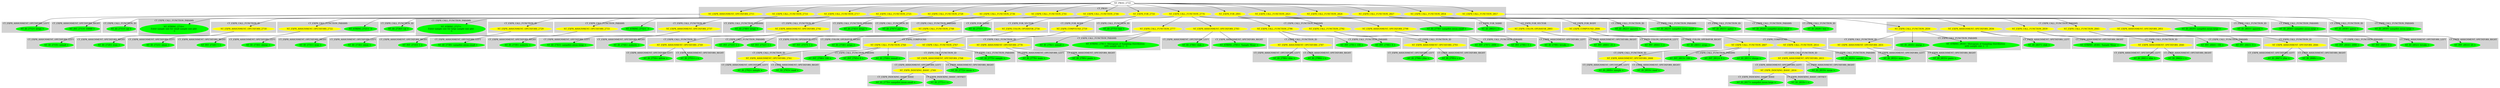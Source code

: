 digraph {

subgraph cluster0 {
 node [style=filled,color=white];
 style=filled;
 color=lightgrey;
 label = "CT_PROG";

"NT_EXPR_ASSIGNMENT_OPETATORS_2711"
 [fillcolor = yellow]
"NT_EXPR_CALL_FUNCTION_2714"
 [fillcolor = yellow]
"NT_EXPR_CALL_FUNCTION_2717"
 [fillcolor = yellow]
"NT_EXPR_CALL_FUNCTION_2725"
 [fillcolor = yellow]
"NT_EXPR_CALL_FUNCTION_2728"
 [fillcolor = yellow]
"NT_EXPR_CALL_FUNCTION_2736"
 [fillcolor = yellow]
"NT_EXPR_CALL_FUNCTION_2741"
 [fillcolor = yellow]
"NT_EXPR_CALL_FUNCTION_2746"
 [fillcolor = yellow]
"NT_EXPR_FOR_2754"
 [fillcolor = yellow]
"NT_EXPR_CALL_FUNCTION_2774"
 [fillcolor = yellow]
"NT_EXPR_FOR_2801"
 [fillcolor = yellow]
"NT_EXPR_CALL_FUNCTION_2821"
 [fillcolor = yellow]
"NT_EXPR_CALL_FUNCTION_2824"
 [fillcolor = yellow]
"NT_EXPR_CALL_FUNCTION_2827"
 [fillcolor = yellow]
"NT_EXPR_CALL_FUNCTION_2854"
 [fillcolor = yellow]
"NT_EXPR_CALL_FUNCTION_2857"
 [fillcolor = yellow]
}
"NT_PROG_2710"->"NT_EXPR_ASSIGNMENT_OPETATORS_2711"
subgraph cluster1 {
 node [style=filled,color=white];
 style=filled;
 color=lightgrey;
 label = "CT_EXPR_ASSIGNMENT_OPETATORS_LEFT";

"NT_ID_2712< nreps >"
 [fillcolor = green]
}
subgraph cluster2 {
 node [style=filled,color=white];
 style=filled;
 color=lightgrey;
 label = "CT_EXPR_ASSIGNMENT_OPETATORS_RIGHT";

"NT_INT_2713< 10000 >"
 [fillcolor = green]
}
"NT_EXPR_ASSIGNMENT_OPETATORS_2711"->"NT_ID_2712< nreps >"
"NT_EXPR_ASSIGNMENT_OPETATORS_2711"->"NT_INT_2713< 10000 >"
"NT_PROG_2710"->"NT_EXPR_CALL_FUNCTION_2714"
subgraph cluster3 {
 node [style=filled,color=white];
 style=filled;
 color=lightgrey;
 label = "CT_EXPR_CALL_FUNCTION_ID";

"NT_ID_2715< cat >"
 [fillcolor = green]
}
subgraph cluster4 {
 node [style=filled,color=white];
 style=filled;
 color=lightgrey;
 label = "CT_EXPR_CALL_FUNCTION_PARAMS";

"NT_STRING_2716< \nEnter sample size for small sample size plot \n >"
 [fillcolor = green]
}
"NT_EXPR_CALL_FUNCTION_2714"->"NT_ID_2715< cat >"
"NT_EXPR_CALL_FUNCTION_2714"->"NT_STRING_2716< \nEnter sample size for small sample size plot \n >"
"NT_PROG_2710"->"NT_EXPR_CALL_FUNCTION_2717"
subgraph cluster5 {
 node [style=filled,color=white];
 style=filled;
 color=lightgrey;
 label = "CT_EXPR_CALL_FUNCTION_ID";

"NT_EXPR_ASSIGNMENT_OPETATORS_2718"
 [fillcolor = yellow]
}
subgraph cluster6 {
 node [style=filled,color=white];
 style=filled;
 color=lightgrey;
 label = "CT_EXPR_CALL_FUNCTION_PARAMS";

"NT_STRING_2721<  >"
 [fillcolor = green]
"NT_EXPR_ASSIGNMENT_OPETATORS_2722"
 [fillcolor = yellow]
}
"NT_EXPR_CALL_FUNCTION_2717"->"NT_EXPR_ASSIGNMENT_OPETATORS_2718"
subgraph cluster7 {
 node [style=filled,color=white];
 style=filled;
 color=lightgrey;
 label = "CT_EXPR_ASSIGNMENT_OPETATORS_LEFT";

"NT_ID_2719< nsmall >"
 [fillcolor = green]
}
subgraph cluster8 {
 node [style=filled,color=white];
 style=filled;
 color=lightgrey;
 label = "CT_EXPR_ASSIGNMENT_OPETATORS_RIGHT";

"NT_ID_2720< scan >"
 [fillcolor = green]
}
"NT_EXPR_ASSIGNMENT_OPETATORS_2718"->"NT_ID_2719< nsmall >"
"NT_EXPR_ASSIGNMENT_OPETATORS_2718"->"NT_ID_2720< scan >"
"NT_EXPR_CALL_FUNCTION_2717"->"NT_STRING_2721<  >"
"NT_EXPR_CALL_FUNCTION_2717"->"NT_EXPR_ASSIGNMENT_OPETATORS_2722"
subgraph cluster9 {
 node [style=filled,color=white];
 style=filled;
 color=lightgrey;
 label = "CT_EXPR_ASSIGNMENT_OPETATORS_LEFT";

"NT_ID_2723< nmax >"
 [fillcolor = green]
}
subgraph cluster10 {
 node [style=filled,color=white];
 style=filled;
 color=lightgrey;
 label = "CT_EXPR_ASSIGNMENT_OPETATORS_RIGHT";

"NT_INT_2724< 1 >"
 [fillcolor = green]
}
"NT_EXPR_ASSIGNMENT_OPETATORS_2722"->"NT_ID_2723< nmax >"
"NT_EXPR_ASSIGNMENT_OPETATORS_2722"->"NT_INT_2724< 1 >"
"NT_PROG_2710"->"NT_EXPR_CALL_FUNCTION_2725"
subgraph cluster11 {
 node [style=filled,color=white];
 style=filled;
 color=lightgrey;
 label = "CT_EXPR_CALL_FUNCTION_ID";

"NT_ID_2726< cat >"
 [fillcolor = green]
}
subgraph cluster12 {
 node [style=filled,color=white];
 style=filled;
 color=lightgrey;
 label = "CT_EXPR_CALL_FUNCTION_PARAMS";

"NT_STRING_2727< \nEnter sample size for large sample size plot \n >"
 [fillcolor = green]
}
"NT_EXPR_CALL_FUNCTION_2725"->"NT_ID_2726< cat >"
"NT_EXPR_CALL_FUNCTION_2725"->"NT_STRING_2727< \nEnter sample size for large sample size plot \n >"
"NT_PROG_2710"->"NT_EXPR_CALL_FUNCTION_2728"
subgraph cluster13 {
 node [style=filled,color=white];
 style=filled;
 color=lightgrey;
 label = "CT_EXPR_CALL_FUNCTION_ID";

"NT_EXPR_ASSIGNMENT_OPETATORS_2729"
 [fillcolor = yellow]
}
subgraph cluster14 {
 node [style=filled,color=white];
 style=filled;
 color=lightgrey;
 label = "CT_EXPR_CALL_FUNCTION_PARAMS";

"NT_STRING_2732<  >"
 [fillcolor = green]
"NT_EXPR_ASSIGNMENT_OPETATORS_2733"
 [fillcolor = yellow]
}
"NT_EXPR_CALL_FUNCTION_2728"->"NT_EXPR_ASSIGNMENT_OPETATORS_2729"
subgraph cluster15 {
 node [style=filled,color=white];
 style=filled;
 color=lightgrey;
 label = "CT_EXPR_ASSIGNMENT_OPETATORS_LEFT";

"NT_ID_2730< nlarge >"
 [fillcolor = green]
}
subgraph cluster16 {
 node [style=filled,color=white];
 style=filled;
 color=lightgrey;
 label = "CT_EXPR_ASSIGNMENT_OPETATORS_RIGHT";

"NT_ID_2731< scan >"
 [fillcolor = green]
}
"NT_EXPR_ASSIGNMENT_OPETATORS_2729"->"NT_ID_2730< nlarge >"
"NT_EXPR_ASSIGNMENT_OPETATORS_2729"->"NT_ID_2731< scan >"
"NT_EXPR_CALL_FUNCTION_2728"->"NT_STRING_2732<  >"
"NT_EXPR_CALL_FUNCTION_2728"->"NT_EXPR_ASSIGNMENT_OPETATORS_2733"
subgraph cluster17 {
 node [style=filled,color=white];
 style=filled;
 color=lightgrey;
 label = "CT_EXPR_ASSIGNMENT_OPETATORS_LEFT";

"NT_ID_2734< nmax >"
 [fillcolor = green]
}
subgraph cluster18 {
 node [style=filled,color=white];
 style=filled;
 color=lightgrey;
 label = "CT_EXPR_ASSIGNMENT_OPETATORS_RIGHT";

"NT_INT_2735< 1 >"
 [fillcolor = green]
}
"NT_EXPR_ASSIGNMENT_OPETATORS_2733"->"NT_ID_2734< nmax >"
"NT_EXPR_ASSIGNMENT_OPETATORS_2733"->"NT_INT_2735< 1 >"
"NT_PROG_2710"->"NT_EXPR_CALL_FUNCTION_2736"
subgraph cluster19 {
 node [style=filled,color=white];
 style=filled;
 color=lightgrey;
 label = "CT_EXPR_CALL_FUNCTION_ID";

"NT_EXPR_ASSIGNMENT_OPETATORS_2737"
 [fillcolor = yellow]
}
subgraph cluster20 {
 node [style=filled,color=white];
 style=filled;
 color=lightgrey;
 label = "CT_EXPR_CALL_FUNCTION_PARAMS";

"NT_ID_2740< nreps >"
 [fillcolor = green]
}
"NT_EXPR_CALL_FUNCTION_2736"->"NT_EXPR_ASSIGNMENT_OPETATORS_2737"
subgraph cluster21 {
 node [style=filled,color=white];
 style=filled;
 color=lightgrey;
 label = "CT_EXPR_ASSIGNMENT_OPETATORS_LEFT";

"NT_ID_2738< sampdist.mean.small >"
 [fillcolor = green]
}
subgraph cluster22 {
 node [style=filled,color=white];
 style=filled;
 color=lightgrey;
 label = "CT_EXPR_ASSIGNMENT_OPETATORS_RIGHT";

"NT_ID_2739< numeric >"
 [fillcolor = green]
}
"NT_EXPR_ASSIGNMENT_OPETATORS_2737"->"NT_ID_2738< sampdist.mean.small >"
"NT_EXPR_ASSIGNMENT_OPETATORS_2737"->"NT_ID_2739< numeric >"
"NT_EXPR_CALL_FUNCTION_2736"->"NT_ID_2740< nreps >"
"NT_PROG_2710"->"NT_EXPR_CALL_FUNCTION_2741"
subgraph cluster23 {
 node [style=filled,color=white];
 style=filled;
 color=lightgrey;
 label = "CT_EXPR_CALL_FUNCTION_ID";

"NT_EXPR_ASSIGNMENT_OPETATORS_2742"
 [fillcolor = yellow]
}
subgraph cluster24 {
 node [style=filled,color=white];
 style=filled;
 color=lightgrey;
 label = "CT_EXPR_CALL_FUNCTION_PARAMS";

"NT_ID_2745< nreps >"
 [fillcolor = green]
}
"NT_EXPR_CALL_FUNCTION_2741"->"NT_EXPR_ASSIGNMENT_OPETATORS_2742"
subgraph cluster25 {
 node [style=filled,color=white];
 style=filled;
 color=lightgrey;
 label = "CT_EXPR_ASSIGNMENT_OPETATORS_LEFT";

"NT_ID_2743< sampdist.mean.large >"
 [fillcolor = green]
}
subgraph cluster26 {
 node [style=filled,color=white];
 style=filled;
 color=lightgrey;
 label = "CT_EXPR_ASSIGNMENT_OPETATORS_RIGHT";

"NT_ID_2744< numeric >"
 [fillcolor = green]
}
"NT_EXPR_ASSIGNMENT_OPETATORS_2742"->"NT_ID_2743< sampdist.mean.large >"
"NT_EXPR_ASSIGNMENT_OPETATORS_2742"->"NT_ID_2744< numeric >"
"NT_EXPR_CALL_FUNCTION_2741"->"NT_ID_2745< nreps >"
"NT_PROG_2710"->"NT_EXPR_CALL_FUNCTION_2746"
subgraph cluster27 {
 node [style=filled,color=white];
 style=filled;
 color=lightgrey;
 label = "CT_EXPR_CALL_FUNCTION_ID";

"NT_ID_2747< par >"
 [fillcolor = green]
}
subgraph cluster28 {
 node [style=filled,color=white];
 style=filled;
 color=lightgrey;
 label = "CT_EXPR_CALL_FUNCTION_PARAMS";

"NT_EXPR_CALL_FUNCTION_2748"
 [fillcolor = yellow]
}
"NT_EXPR_CALL_FUNCTION_2746"->"NT_ID_2747< par >"
"NT_EXPR_CALL_FUNCTION_2746"->"NT_EXPR_CALL_FUNCTION_2748"
subgraph cluster29 {
 node [style=filled,color=white];
 style=filled;
 color=lightgrey;
 label = "CT_EXPR_CALL_FUNCTION_ID";

"NT_EXPR_ASSIGNMENT_OPETATORS_2749"
 [fillcolor = yellow]
}
subgraph cluster30 {
 node [style=filled,color=white];
 style=filled;
 color=lightgrey;
 label = "CT_EXPR_CALL_FUNCTION_PARAMS";

"NT_INT_2752< 2 >"
 [fillcolor = green]
"NT_INT_2753< 2 >"
 [fillcolor = green]
}
"NT_EXPR_CALL_FUNCTION_2748"->"NT_EXPR_ASSIGNMENT_OPETATORS_2749"
subgraph cluster31 {
 node [style=filled,color=white];
 style=filled;
 color=lightgrey;
 label = "CT_EXPR_ASSIGNMENT_OPETATORS_LEFT";

"NT_ID_2750< mfrow >"
 [fillcolor = green]
}
subgraph cluster32 {
 node [style=filled,color=white];
 style=filled;
 color=lightgrey;
 label = "CT_EXPR_ASSIGNMENT_OPETATORS_RIGHT";

"NT_ID_2751< c >"
 [fillcolor = green]
}
"NT_EXPR_ASSIGNMENT_OPETATORS_2749"->"NT_ID_2750< mfrow >"
"NT_EXPR_ASSIGNMENT_OPETATORS_2749"->"NT_ID_2751< c >"
"NT_EXPR_CALL_FUNCTION_2748"->"NT_INT_2752< 2 >"
"NT_EXPR_CALL_FUNCTION_2748"->"NT_INT_2753< 2 >"
"NT_PROG_2710"->"NT_EXPR_FOR_2754"
subgraph cluster33 {
 node [style=filled,color=white];
 style=filled;
 color=lightgrey;
 label = "CT_EXPR_FOR_NAME";

"NT_ID_2755< i >"
 [fillcolor = green]
}
subgraph cluster34 {
 node [style=filled,color=white];
 style=filled;
 color=lightgrey;
 label = "CT_EXPR_FOR_VECTOR";

"NT_EXPR_COLON_OPERATOR_2756"
 [fillcolor = yellow]
}
subgraph cluster35 {
 node [style=filled,color=white];
 style=filled;
 color=lightgrey;
 label = "CT_EXPR_FOR_BODY";

"NT_EXPR_COMPOUND_2759"
 [fillcolor = yellow]
}
"NT_EXPR_FOR_2754"->"NT_ID_2755< i >"
"NT_EXPR_FOR_2754"->"NT_EXPR_COLON_OPERATOR_2756"
subgraph cluster36 {
 node [style=filled,color=white];
 style=filled;
 color=lightgrey;
 label = "CT_EXPR_COLON_OPERATOR_LEFT";

"NT_INT_2757< 1 >"
 [fillcolor = green]
}
subgraph cluster37 {
 node [style=filled,color=white];
 style=filled;
 color=lightgrey;
 label = "CT_EXPR_COLON_OPERATOR_RIGHT";

"NT_ID_2758< nreps >"
 [fillcolor = green]
}
"NT_EXPR_COLON_OPERATOR_2756"->"NT_INT_2757< 1 >"
"NT_EXPR_COLON_OPERATOR_2756"->"NT_ID_2758< nreps >"
"NT_EXPR_FOR_2754"->"NT_EXPR_COMPOUND_2759"
subgraph cluster38 {
 node [style=filled,color=white];
 style=filled;
 color=lightgrey;
 label = "CT_EXPR_COMPOUND";

"NT_EXPR_CALL_FUNCTION_2760"
 [fillcolor = yellow]
"NT_EXPR_CALL_FUNCTION_2767"
 [fillcolor = yellow]
}
"NT_EXPR_COMPOUND_2759"->"NT_EXPR_CALL_FUNCTION_2760"
subgraph cluster39 {
 node [style=filled,color=white];
 style=filled;
 color=lightgrey;
 label = "CT_EXPR_CALL_FUNCTION_ID";

"NT_EXPR_ASSIGNMENT_OPETATORS_2761"
 [fillcolor = yellow]
}
subgraph cluster40 {
 node [style=filled,color=white];
 style=filled;
 color=lightgrey;
 label = "CT_EXPR_CALL_FUNCTION_PARAMS";

"NT_ID_2764< nsmall >"
 [fillcolor = green]
"NT_INT_2765< 0 >"
 [fillcolor = green]
"NT_INT_2766< 100 >"
 [fillcolor = green]
}
"NT_EXPR_CALL_FUNCTION_2760"->"NT_EXPR_ASSIGNMENT_OPETATORS_2761"
subgraph cluster41 {
 node [style=filled,color=white];
 style=filled;
 color=lightgrey;
 label = "CT_EXPR_ASSIGNMENT_OPETATORS_LEFT";

"NT_ID_2762< sample >"
 [fillcolor = green]
}
subgraph cluster42 {
 node [style=filled,color=white];
 style=filled;
 color=lightgrey;
 label = "CT_EXPR_ASSIGNMENT_OPETATORS_RIGHT";

"NT_ID_2763< runif >"
 [fillcolor = green]
}
"NT_EXPR_ASSIGNMENT_OPETATORS_2761"->"NT_ID_2762< sample >"
"NT_EXPR_ASSIGNMENT_OPETATORS_2761"->"NT_ID_2763< runif >"
"NT_EXPR_CALL_FUNCTION_2760"->"NT_ID_2764< nsmall >"
"NT_EXPR_CALL_FUNCTION_2760"->"NT_INT_2765< 0 >"
"NT_EXPR_CALL_FUNCTION_2760"->"NT_INT_2766< 100 >"
"NT_EXPR_COMPOUND_2759"->"NT_EXPR_CALL_FUNCTION_2767"
subgraph cluster43 {
 node [style=filled,color=white];
 style=filled;
 color=lightgrey;
 label = "CT_EXPR_CALL_FUNCTION_ID";

"NT_EXPR_ASSIGNMENT_OPETATORS_2768"
 [fillcolor = yellow]
}
subgraph cluster44 {
 node [style=filled,color=white];
 style=filled;
 color=lightgrey;
 label = "CT_EXPR_CALL_FUNCTION_PARAMS";

"NT_ID_2773< sample >"
 [fillcolor = green]
}
"NT_EXPR_CALL_FUNCTION_2767"->"NT_EXPR_ASSIGNMENT_OPETATORS_2768"
subgraph cluster45 {
 node [style=filled,color=white];
 style=filled;
 color=lightgrey;
 label = "CT_EXPR_ASSIGNMENT_OPETATORS_LEFT";

"NT_EXPR_INDEXING_BASIC_2769"
 [fillcolor = yellow]
}
subgraph cluster46 {
 node [style=filled,color=white];
 style=filled;
 color=lightgrey;
 label = "CT_EXPR_ASSIGNMENT_OPETATORS_RIGHT";

"NT_ID_2772< mean >"
 [fillcolor = green]
}
"NT_EXPR_ASSIGNMENT_OPETATORS_2768"->"NT_EXPR_INDEXING_BASIC_2769"
subgraph cluster47 {
 node [style=filled,color=white];
 style=filled;
 color=lightgrey;
 label = "CT_EXPR_INDEXING_BASIC_BASE";

"NT_ID_2770< sampdist.mean.small >"
 [fillcolor = green]}
subgraph cluster48 {
 node [style=filled,color=white];
 style=filled;
 color=lightgrey;
 label = "CT_EXPR_INDEXING_BASIC_OFFSET";

"NT_ID_2771< i >"
 [fillcolor = green]}
"NT_EXPR_INDEXING_BASIC_2769"->"NT_ID_2770< sampdist.mean.small >"
"NT_EXPR_INDEXING_BASIC_2769"->"NT_ID_2771< i >"
"NT_EXPR_ASSIGNMENT_OPETATORS_2768"->"NT_ID_2772< mean >"
"NT_EXPR_CALL_FUNCTION_2767"->"NT_ID_2773< sample >"
"NT_PROG_2710"->"NT_EXPR_CALL_FUNCTION_2774"
subgraph cluster49 {
 node [style=filled,color=white];
 style=filled;
 color=lightgrey;
 label = "CT_EXPR_CALL_FUNCTION_ID";

"NT_ID_2775< hist >"
 [fillcolor = green]
}
subgraph cluster50 {
 node [style=filled,color=white];
 style=filled;
 color=lightgrey;
 label = "CT_EXPR_CALL_FUNCTION_PARAMS";

"NT_ID_2776< sampdist.mean.small >"
 [fillcolor = green]
"NT_EXPR_CALL_FUNCTION_2777"
 [fillcolor = yellow]
"NT_EXPR_ASSIGNMENT_OPETATORS_2783"
 [fillcolor = yellow]
"NT_EXPR_CALL_FUNCTION_2786"
 [fillcolor = yellow]
"NT_EXPR_CALL_FUNCTION_2792"
 [fillcolor = yellow]
"NT_EXPR_ASSIGNMENT_OPETATORS_2798"
 [fillcolor = yellow]
}
"NT_EXPR_CALL_FUNCTION_2774"->"NT_ID_2775< hist >"
"NT_EXPR_CALL_FUNCTION_2774"->"NT_ID_2776< sampdist.mean.small >"
"NT_EXPR_CALL_FUNCTION_2774"->"NT_EXPR_CALL_FUNCTION_2777"
subgraph cluster51 {
 node [style=filled,color=white];
 style=filled;
 color=lightgrey;
 label = "CT_EXPR_CALL_FUNCTION_ID";

"NT_EXPR_ASSIGNMENT_OPETATORS_2778"
 [fillcolor = yellow]
}
subgraph cluster52 {
 node [style=filled,color=white];
 style=filled;
 color=lightgrey;
 label = "CT_EXPR_CALL_FUNCTION_PARAMS";

"NT_STRING_2781< 'Histogram of Sampling Distribution \n with sample size = ' >"
 [fillcolor = green]
"NT_ID_2782< nsmall >"
 [fillcolor = green]
}
"NT_EXPR_CALL_FUNCTION_2777"->"NT_EXPR_ASSIGNMENT_OPETATORS_2778"
subgraph cluster53 {
 node [style=filled,color=white];
 style=filled;
 color=lightgrey;
 label = "CT_EXPR_ASSIGNMENT_OPETATORS_LEFT";

"NT_ID_2779< main >"
 [fillcolor = green]
}
subgraph cluster54 {
 node [style=filled,color=white];
 style=filled;
 color=lightgrey;
 label = "CT_EXPR_ASSIGNMENT_OPETATORS_RIGHT";

"NT_ID_2780< paste >"
 [fillcolor = green]
}
"NT_EXPR_ASSIGNMENT_OPETATORS_2778"->"NT_ID_2779< main >"
"NT_EXPR_ASSIGNMENT_OPETATORS_2778"->"NT_ID_2780< paste >"
"NT_EXPR_CALL_FUNCTION_2777"->"NT_STRING_2781< 'Histogram of Sampling Distribution \n with sample size = ' >"
"NT_EXPR_CALL_FUNCTION_2777"->"NT_ID_2782< nsmall >"
"NT_EXPR_CALL_FUNCTION_2774"->"NT_EXPR_ASSIGNMENT_OPETATORS_2783"
subgraph cluster55 {
 node [style=filled,color=white];
 style=filled;
 color=lightgrey;
 label = "CT_EXPR_ASSIGNMENT_OPETATORS_LEFT";

"NT_ID_2784< xlab >"
 [fillcolor = green]
}
subgraph cluster56 {
 node [style=filled,color=white];
 style=filled;
 color=lightgrey;
 label = "CT_EXPR_ASSIGNMENT_OPETATORS_RIGHT";

"NT_STRING_2785< 'Sample Mean' >"
 [fillcolor = green]
}
"NT_EXPR_ASSIGNMENT_OPETATORS_2783"->"NT_ID_2784< xlab >"
"NT_EXPR_ASSIGNMENT_OPETATORS_2783"->"NT_STRING_2785< 'Sample Mean' >"
"NT_EXPR_CALL_FUNCTION_2774"->"NT_EXPR_CALL_FUNCTION_2786"
subgraph cluster57 {
 node [style=filled,color=white];
 style=filled;
 color=lightgrey;
 label = "CT_EXPR_CALL_FUNCTION_ID";

"NT_EXPR_ASSIGNMENT_OPETATORS_2787"
 [fillcolor = yellow]
}
subgraph cluster58 {
 node [style=filled,color=white];
 style=filled;
 color=lightgrey;
 label = "CT_EXPR_CALL_FUNCTION_PARAMS";

"NT_INT_2790< 0 >"
 [fillcolor = green]
"NT_INT_2791< 100 >"
 [fillcolor = green]
}
"NT_EXPR_CALL_FUNCTION_2786"->"NT_EXPR_ASSIGNMENT_OPETATORS_2787"
subgraph cluster59 {
 node [style=filled,color=white];
 style=filled;
 color=lightgrey;
 label = "CT_EXPR_ASSIGNMENT_OPETATORS_LEFT";

"NT_ID_2788< xlim >"
 [fillcolor = green]
}
subgraph cluster60 {
 node [style=filled,color=white];
 style=filled;
 color=lightgrey;
 label = "CT_EXPR_ASSIGNMENT_OPETATORS_RIGHT";

"NT_ID_2789< c >"
 [fillcolor = green]
}
"NT_EXPR_ASSIGNMENT_OPETATORS_2787"->"NT_ID_2788< xlim >"
"NT_EXPR_ASSIGNMENT_OPETATORS_2787"->"NT_ID_2789< c >"
"NT_EXPR_CALL_FUNCTION_2786"->"NT_INT_2790< 0 >"
"NT_EXPR_CALL_FUNCTION_2786"->"NT_INT_2791< 100 >"
"NT_EXPR_CALL_FUNCTION_2774"->"NT_EXPR_CALL_FUNCTION_2792"
subgraph cluster61 {
 node [style=filled,color=white];
 style=filled;
 color=lightgrey;
 label = "CT_EXPR_CALL_FUNCTION_ID";

"NT_EXPR_ASSIGNMENT_OPETATORS_2793"
 [fillcolor = yellow]
}
subgraph cluster62 {
 node [style=filled,color=white];
 style=filled;
 color=lightgrey;
 label = "CT_EXPR_CALL_FUNCTION_PARAMS";

"NT_INT_2796< 0 >"
 [fillcolor = green]
"NT_INT_2797< 2000 >"
 [fillcolor = green]
}
"NT_EXPR_CALL_FUNCTION_2792"->"NT_EXPR_ASSIGNMENT_OPETATORS_2793"
subgraph cluster63 {
 node [style=filled,color=white];
 style=filled;
 color=lightgrey;
 label = "CT_EXPR_ASSIGNMENT_OPETATORS_LEFT";

"NT_ID_2794< ylim >"
 [fillcolor = green]
}
subgraph cluster64 {
 node [style=filled,color=white];
 style=filled;
 color=lightgrey;
 label = "CT_EXPR_ASSIGNMENT_OPETATORS_RIGHT";

"NT_ID_2795< c >"
 [fillcolor = green]
}
"NT_EXPR_ASSIGNMENT_OPETATORS_2793"->"NT_ID_2794< ylim >"
"NT_EXPR_ASSIGNMENT_OPETATORS_2793"->"NT_ID_2795< c >"
"NT_EXPR_CALL_FUNCTION_2792"->"NT_INT_2796< 0 >"
"NT_EXPR_CALL_FUNCTION_2792"->"NT_INT_2797< 2000 >"
"NT_EXPR_CALL_FUNCTION_2774"->"NT_EXPR_ASSIGNMENT_OPETATORS_2798"
subgraph cluster65 {
 node [style=filled,color=white];
 style=filled;
 color=lightgrey;
 label = "CT_EXPR_ASSIGNMENT_OPETATORS_LEFT";

"NT_ID_2799< breaks >"
 [fillcolor = green]
}
subgraph cluster66 {
 node [style=filled,color=white];
 style=filled;
 color=lightgrey;
 label = "CT_EXPR_ASSIGNMENT_OPETATORS_RIGHT";

"NT_INT_2800< 25 >"
 [fillcolor = green]
}
"NT_EXPR_ASSIGNMENT_OPETATORS_2798"->"NT_ID_2799< breaks >"
"NT_EXPR_ASSIGNMENT_OPETATORS_2798"->"NT_INT_2800< 25 >"
"NT_PROG_2710"->"NT_EXPR_FOR_2801"
subgraph cluster67 {
 node [style=filled,color=white];
 style=filled;
 color=lightgrey;
 label = "CT_EXPR_FOR_NAME";

"NT_ID_2802< i >"
 [fillcolor = green]
}
subgraph cluster68 {
 node [style=filled,color=white];
 style=filled;
 color=lightgrey;
 label = "CT_EXPR_FOR_VECTOR";

"NT_EXPR_COLON_OPERATOR_2803"
 [fillcolor = yellow]
}
subgraph cluster69 {
 node [style=filled,color=white];
 style=filled;
 color=lightgrey;
 label = "CT_EXPR_FOR_BODY";

"NT_EXPR_COMPOUND_2806"
 [fillcolor = yellow]
}
"NT_EXPR_FOR_2801"->"NT_ID_2802< i >"
"NT_EXPR_FOR_2801"->"NT_EXPR_COLON_OPERATOR_2803"
subgraph cluster70 {
 node [style=filled,color=white];
 style=filled;
 color=lightgrey;
 label = "CT_EXPR_COLON_OPERATOR_LEFT";

"NT_INT_2804< 1 >"
 [fillcolor = green]
}
subgraph cluster71 {
 node [style=filled,color=white];
 style=filled;
 color=lightgrey;
 label = "CT_EXPR_COLON_OPERATOR_RIGHT";

"NT_ID_2805< nreps >"
 [fillcolor = green]
}
"NT_EXPR_COLON_OPERATOR_2803"->"NT_INT_2804< 1 >"
"NT_EXPR_COLON_OPERATOR_2803"->"NT_ID_2805< nreps >"
"NT_EXPR_FOR_2801"->"NT_EXPR_COMPOUND_2806"
subgraph cluster72 {
 node [style=filled,color=white];
 style=filled;
 color=lightgrey;
 label = "CT_EXPR_COMPOUND";

"NT_EXPR_CALL_FUNCTION_2807"
 [fillcolor = yellow]
"NT_EXPR_CALL_FUNCTION_2814"
 [fillcolor = yellow]
}
"NT_EXPR_COMPOUND_2806"->"NT_EXPR_CALL_FUNCTION_2807"
subgraph cluster73 {
 node [style=filled,color=white];
 style=filled;
 color=lightgrey;
 label = "CT_EXPR_CALL_FUNCTION_ID";

"NT_EXPR_ASSIGNMENT_OPETATORS_2808"
 [fillcolor = yellow]
}
subgraph cluster74 {
 node [style=filled,color=white];
 style=filled;
 color=lightgrey;
 label = "CT_EXPR_CALL_FUNCTION_PARAMS";

"NT_ID_2811< nlarge >"
 [fillcolor = green]
"NT_INT_2812< 0 >"
 [fillcolor = green]
"NT_INT_2813< 100 >"
 [fillcolor = green]
}
"NT_EXPR_CALL_FUNCTION_2807"->"NT_EXPR_ASSIGNMENT_OPETATORS_2808"
subgraph cluster75 {
 node [style=filled,color=white];
 style=filled;
 color=lightgrey;
 label = "CT_EXPR_ASSIGNMENT_OPETATORS_LEFT";

"NT_ID_2809< sample >"
 [fillcolor = green]
}
subgraph cluster76 {
 node [style=filled,color=white];
 style=filled;
 color=lightgrey;
 label = "CT_EXPR_ASSIGNMENT_OPETATORS_RIGHT";

"NT_ID_2810< runif >"
 [fillcolor = green]
}
"NT_EXPR_ASSIGNMENT_OPETATORS_2808"->"NT_ID_2809< sample >"
"NT_EXPR_ASSIGNMENT_OPETATORS_2808"->"NT_ID_2810< runif >"
"NT_EXPR_CALL_FUNCTION_2807"->"NT_ID_2811< nlarge >"
"NT_EXPR_CALL_FUNCTION_2807"->"NT_INT_2812< 0 >"
"NT_EXPR_CALL_FUNCTION_2807"->"NT_INT_2813< 100 >"
"NT_EXPR_COMPOUND_2806"->"NT_EXPR_CALL_FUNCTION_2814"
subgraph cluster77 {
 node [style=filled,color=white];
 style=filled;
 color=lightgrey;
 label = "CT_EXPR_CALL_FUNCTION_ID";

"NT_EXPR_ASSIGNMENT_OPETATORS_2815"
 [fillcolor = yellow]
}
subgraph cluster78 {
 node [style=filled,color=white];
 style=filled;
 color=lightgrey;
 label = "CT_EXPR_CALL_FUNCTION_PARAMS";

"NT_ID_2820< sample >"
 [fillcolor = green]
}
"NT_EXPR_CALL_FUNCTION_2814"->"NT_EXPR_ASSIGNMENT_OPETATORS_2815"
subgraph cluster79 {
 node [style=filled,color=white];
 style=filled;
 color=lightgrey;
 label = "CT_EXPR_ASSIGNMENT_OPETATORS_LEFT";

"NT_EXPR_INDEXING_BASIC_2816"
 [fillcolor = yellow]
}
subgraph cluster80 {
 node [style=filled,color=white];
 style=filled;
 color=lightgrey;
 label = "CT_EXPR_ASSIGNMENT_OPETATORS_RIGHT";

"NT_ID_2819< mean >"
 [fillcolor = green]
}
"NT_EXPR_ASSIGNMENT_OPETATORS_2815"->"NT_EXPR_INDEXING_BASIC_2816"
subgraph cluster81 {
 node [style=filled,color=white];
 style=filled;
 color=lightgrey;
 label = "CT_EXPR_INDEXING_BASIC_BASE";

"NT_ID_2817< sampdist.mean.large >"
 [fillcolor = green]}
subgraph cluster82 {
 node [style=filled,color=white];
 style=filled;
 color=lightgrey;
 label = "CT_EXPR_INDEXING_BASIC_OFFSET";

"NT_ID_2818< i >"
 [fillcolor = green]}
"NT_EXPR_INDEXING_BASIC_2816"->"NT_ID_2817< sampdist.mean.large >"
"NT_EXPR_INDEXING_BASIC_2816"->"NT_ID_2818< i >"
"NT_EXPR_ASSIGNMENT_OPETATORS_2815"->"NT_ID_2819< mean >"
"NT_EXPR_CALL_FUNCTION_2814"->"NT_ID_2820< sample >"
"NT_PROG_2710"->"NT_EXPR_CALL_FUNCTION_2821"
subgraph cluster83 {
 node [style=filled,color=white];
 style=filled;
 color=lightgrey;
 label = "CT_EXPR_CALL_FUNCTION_ID";

"NT_ID_2822< qqnorm >"
 [fillcolor = green]
}
subgraph cluster84 {
 node [style=filled,color=white];
 style=filled;
 color=lightgrey;
 label = "CT_EXPR_CALL_FUNCTION_PARAMS";

"NT_ID_2823< sampdist.mean.small >"
 [fillcolor = green]
}
"NT_EXPR_CALL_FUNCTION_2821"->"NT_ID_2822< qqnorm >"
"NT_EXPR_CALL_FUNCTION_2821"->"NT_ID_2823< sampdist.mean.small >"
"NT_PROG_2710"->"NT_EXPR_CALL_FUNCTION_2824"
subgraph cluster85 {
 node [style=filled,color=white];
 style=filled;
 color=lightgrey;
 label = "CT_EXPR_CALL_FUNCTION_ID";

"NT_ID_2825< qqline >"
 [fillcolor = green]
}
subgraph cluster86 {
 node [style=filled,color=white];
 style=filled;
 color=lightgrey;
 label = "CT_EXPR_CALL_FUNCTION_PARAMS";

"NT_ID_2826< sampdist.mean.small >"
 [fillcolor = green]
}
"NT_EXPR_CALL_FUNCTION_2824"->"NT_ID_2825< qqline >"
"NT_EXPR_CALL_FUNCTION_2824"->"NT_ID_2826< sampdist.mean.small >"
"NT_PROG_2710"->"NT_EXPR_CALL_FUNCTION_2827"
subgraph cluster87 {
 node [style=filled,color=white];
 style=filled;
 color=lightgrey;
 label = "CT_EXPR_CALL_FUNCTION_ID";

"NT_ID_2828< hist >"
 [fillcolor = green]
}
subgraph cluster88 {
 node [style=filled,color=white];
 style=filled;
 color=lightgrey;
 label = "CT_EXPR_CALL_FUNCTION_PARAMS";

"NT_ID_2829< sampdist.mean.large >"
 [fillcolor = green]
"NT_EXPR_CALL_FUNCTION_2830"
 [fillcolor = yellow]
"NT_EXPR_ASSIGNMENT_OPETATORS_2836"
 [fillcolor = yellow]
"NT_EXPR_CALL_FUNCTION_2839"
 [fillcolor = yellow]
"NT_EXPR_CALL_FUNCTION_2845"
 [fillcolor = yellow]
"NT_EXPR_ASSIGNMENT_OPETATORS_2851"
 [fillcolor = yellow]
}
"NT_EXPR_CALL_FUNCTION_2827"->"NT_ID_2828< hist >"
"NT_EXPR_CALL_FUNCTION_2827"->"NT_ID_2829< sampdist.mean.large >"
"NT_EXPR_CALL_FUNCTION_2827"->"NT_EXPR_CALL_FUNCTION_2830"
subgraph cluster89 {
 node [style=filled,color=white];
 style=filled;
 color=lightgrey;
 label = "CT_EXPR_CALL_FUNCTION_ID";

"NT_EXPR_ASSIGNMENT_OPETATORS_2831"
 [fillcolor = yellow]
}
subgraph cluster90 {
 node [style=filled,color=white];
 style=filled;
 color=lightgrey;
 label = "CT_EXPR_CALL_FUNCTION_PARAMS";

"NT_STRING_2834< 'Histogram of Sampling Distribution \n with sample size = ' >"
 [fillcolor = green]
"NT_ID_2835< nlarge >"
 [fillcolor = green]
}
"NT_EXPR_CALL_FUNCTION_2830"->"NT_EXPR_ASSIGNMENT_OPETATORS_2831"
subgraph cluster91 {
 node [style=filled,color=white];
 style=filled;
 color=lightgrey;
 label = "CT_EXPR_ASSIGNMENT_OPETATORS_LEFT";

"NT_ID_2832< main >"
 [fillcolor = green]
}
subgraph cluster92 {
 node [style=filled,color=white];
 style=filled;
 color=lightgrey;
 label = "CT_EXPR_ASSIGNMENT_OPETATORS_RIGHT";

"NT_ID_2833< paste >"
 [fillcolor = green]
}
"NT_EXPR_ASSIGNMENT_OPETATORS_2831"->"NT_ID_2832< main >"
"NT_EXPR_ASSIGNMENT_OPETATORS_2831"->"NT_ID_2833< paste >"
"NT_EXPR_CALL_FUNCTION_2830"->"NT_STRING_2834< 'Histogram of Sampling Distribution \n with sample size = ' >"
"NT_EXPR_CALL_FUNCTION_2830"->"NT_ID_2835< nlarge >"
"NT_EXPR_CALL_FUNCTION_2827"->"NT_EXPR_ASSIGNMENT_OPETATORS_2836"
subgraph cluster93 {
 node [style=filled,color=white];
 style=filled;
 color=lightgrey;
 label = "CT_EXPR_ASSIGNMENT_OPETATORS_LEFT";

"NT_ID_2837< xlab >"
 [fillcolor = green]
}
subgraph cluster94 {
 node [style=filled,color=white];
 style=filled;
 color=lightgrey;
 label = "CT_EXPR_ASSIGNMENT_OPETATORS_RIGHT";

"NT_STRING_2838< 'Sample Mean' >"
 [fillcolor = green]
}
"NT_EXPR_ASSIGNMENT_OPETATORS_2836"->"NT_ID_2837< xlab >"
"NT_EXPR_ASSIGNMENT_OPETATORS_2836"->"NT_STRING_2838< 'Sample Mean' >"
"NT_EXPR_CALL_FUNCTION_2827"->"NT_EXPR_CALL_FUNCTION_2839"
subgraph cluster95 {
 node [style=filled,color=white];
 style=filled;
 color=lightgrey;
 label = "CT_EXPR_CALL_FUNCTION_ID";

"NT_EXPR_ASSIGNMENT_OPETATORS_2840"
 [fillcolor = yellow]
}
subgraph cluster96 {
 node [style=filled,color=white];
 style=filled;
 color=lightgrey;
 label = "CT_EXPR_CALL_FUNCTION_PARAMS";

"NT_INT_2843< 0 >"
 [fillcolor = green]
"NT_INT_2844< 100 >"
 [fillcolor = green]
}
"NT_EXPR_CALL_FUNCTION_2839"->"NT_EXPR_ASSIGNMENT_OPETATORS_2840"
subgraph cluster97 {
 node [style=filled,color=white];
 style=filled;
 color=lightgrey;
 label = "CT_EXPR_ASSIGNMENT_OPETATORS_LEFT";

"NT_ID_2841< xlim >"
 [fillcolor = green]
}
subgraph cluster98 {
 node [style=filled,color=white];
 style=filled;
 color=lightgrey;
 label = "CT_EXPR_ASSIGNMENT_OPETATORS_RIGHT";

"NT_ID_2842< c >"
 [fillcolor = green]
}
"NT_EXPR_ASSIGNMENT_OPETATORS_2840"->"NT_ID_2841< xlim >"
"NT_EXPR_ASSIGNMENT_OPETATORS_2840"->"NT_ID_2842< c >"
"NT_EXPR_CALL_FUNCTION_2839"->"NT_INT_2843< 0 >"
"NT_EXPR_CALL_FUNCTION_2839"->"NT_INT_2844< 100 >"
"NT_EXPR_CALL_FUNCTION_2827"->"NT_EXPR_CALL_FUNCTION_2845"
subgraph cluster99 {
 node [style=filled,color=white];
 style=filled;
 color=lightgrey;
 label = "CT_EXPR_CALL_FUNCTION_ID";

"NT_EXPR_ASSIGNMENT_OPETATORS_2846"
 [fillcolor = yellow]
}
subgraph cluster100 {
 node [style=filled,color=white];
 style=filled;
 color=lightgrey;
 label = "CT_EXPR_CALL_FUNCTION_PARAMS";

"NT_INT_2849< 0 >"
 [fillcolor = green]
"NT_INT_2850< 2000 >"
 [fillcolor = green]
}
"NT_EXPR_CALL_FUNCTION_2845"->"NT_EXPR_ASSIGNMENT_OPETATORS_2846"
subgraph cluster101 {
 node [style=filled,color=white];
 style=filled;
 color=lightgrey;
 label = "CT_EXPR_ASSIGNMENT_OPETATORS_LEFT";

"NT_ID_2847< ylim >"
 [fillcolor = green]
}
subgraph cluster102 {
 node [style=filled,color=white];
 style=filled;
 color=lightgrey;
 label = "CT_EXPR_ASSIGNMENT_OPETATORS_RIGHT";

"NT_ID_2848< c >"
 [fillcolor = green]
}
"NT_EXPR_ASSIGNMENT_OPETATORS_2846"->"NT_ID_2847< ylim >"
"NT_EXPR_ASSIGNMENT_OPETATORS_2846"->"NT_ID_2848< c >"
"NT_EXPR_CALL_FUNCTION_2845"->"NT_INT_2849< 0 >"
"NT_EXPR_CALL_FUNCTION_2845"->"NT_INT_2850< 2000 >"
"NT_EXPR_CALL_FUNCTION_2827"->"NT_EXPR_ASSIGNMENT_OPETATORS_2851"
subgraph cluster103 {
 node [style=filled,color=white];
 style=filled;
 color=lightgrey;
 label = "CT_EXPR_ASSIGNMENT_OPETATORS_LEFT";

"NT_ID_2852< breaks >"
 [fillcolor = green]
}
subgraph cluster104 {
 node [style=filled,color=white];
 style=filled;
 color=lightgrey;
 label = "CT_EXPR_ASSIGNMENT_OPETATORS_RIGHT";

"NT_INT_2853< 25 >"
 [fillcolor = green]
}
"NT_EXPR_ASSIGNMENT_OPETATORS_2851"->"NT_ID_2852< breaks >"
"NT_EXPR_ASSIGNMENT_OPETATORS_2851"->"NT_INT_2853< 25 >"
"NT_PROG_2710"->"NT_EXPR_CALL_FUNCTION_2854"
subgraph cluster105 {
 node [style=filled,color=white];
 style=filled;
 color=lightgrey;
 label = "CT_EXPR_CALL_FUNCTION_ID";

"NT_ID_2855< qqnorm >"
 [fillcolor = green]
}
subgraph cluster106 {
 node [style=filled,color=white];
 style=filled;
 color=lightgrey;
 label = "CT_EXPR_CALL_FUNCTION_PARAMS";

"NT_ID_2856< sampdist.mean.large >"
 [fillcolor = green]
}
"NT_EXPR_CALL_FUNCTION_2854"->"NT_ID_2855< qqnorm >"
"NT_EXPR_CALL_FUNCTION_2854"->"NT_ID_2856< sampdist.mean.large >"
"NT_PROG_2710"->"NT_EXPR_CALL_FUNCTION_2857"
subgraph cluster107 {
 node [style=filled,color=white];
 style=filled;
 color=lightgrey;
 label = "CT_EXPR_CALL_FUNCTION_ID";

"NT_ID_2858< qqline >"
 [fillcolor = green]
}
subgraph cluster108 {
 node [style=filled,color=white];
 style=filled;
 color=lightgrey;
 label = "CT_EXPR_CALL_FUNCTION_PARAMS";

"NT_ID_2859< sampdist.mean.large >"
 [fillcolor = green]
}
"NT_EXPR_CALL_FUNCTION_2857"->"NT_ID_2858< qqline >"
"NT_EXPR_CALL_FUNCTION_2857"->"NT_ID_2859< sampdist.mean.large >"
}
